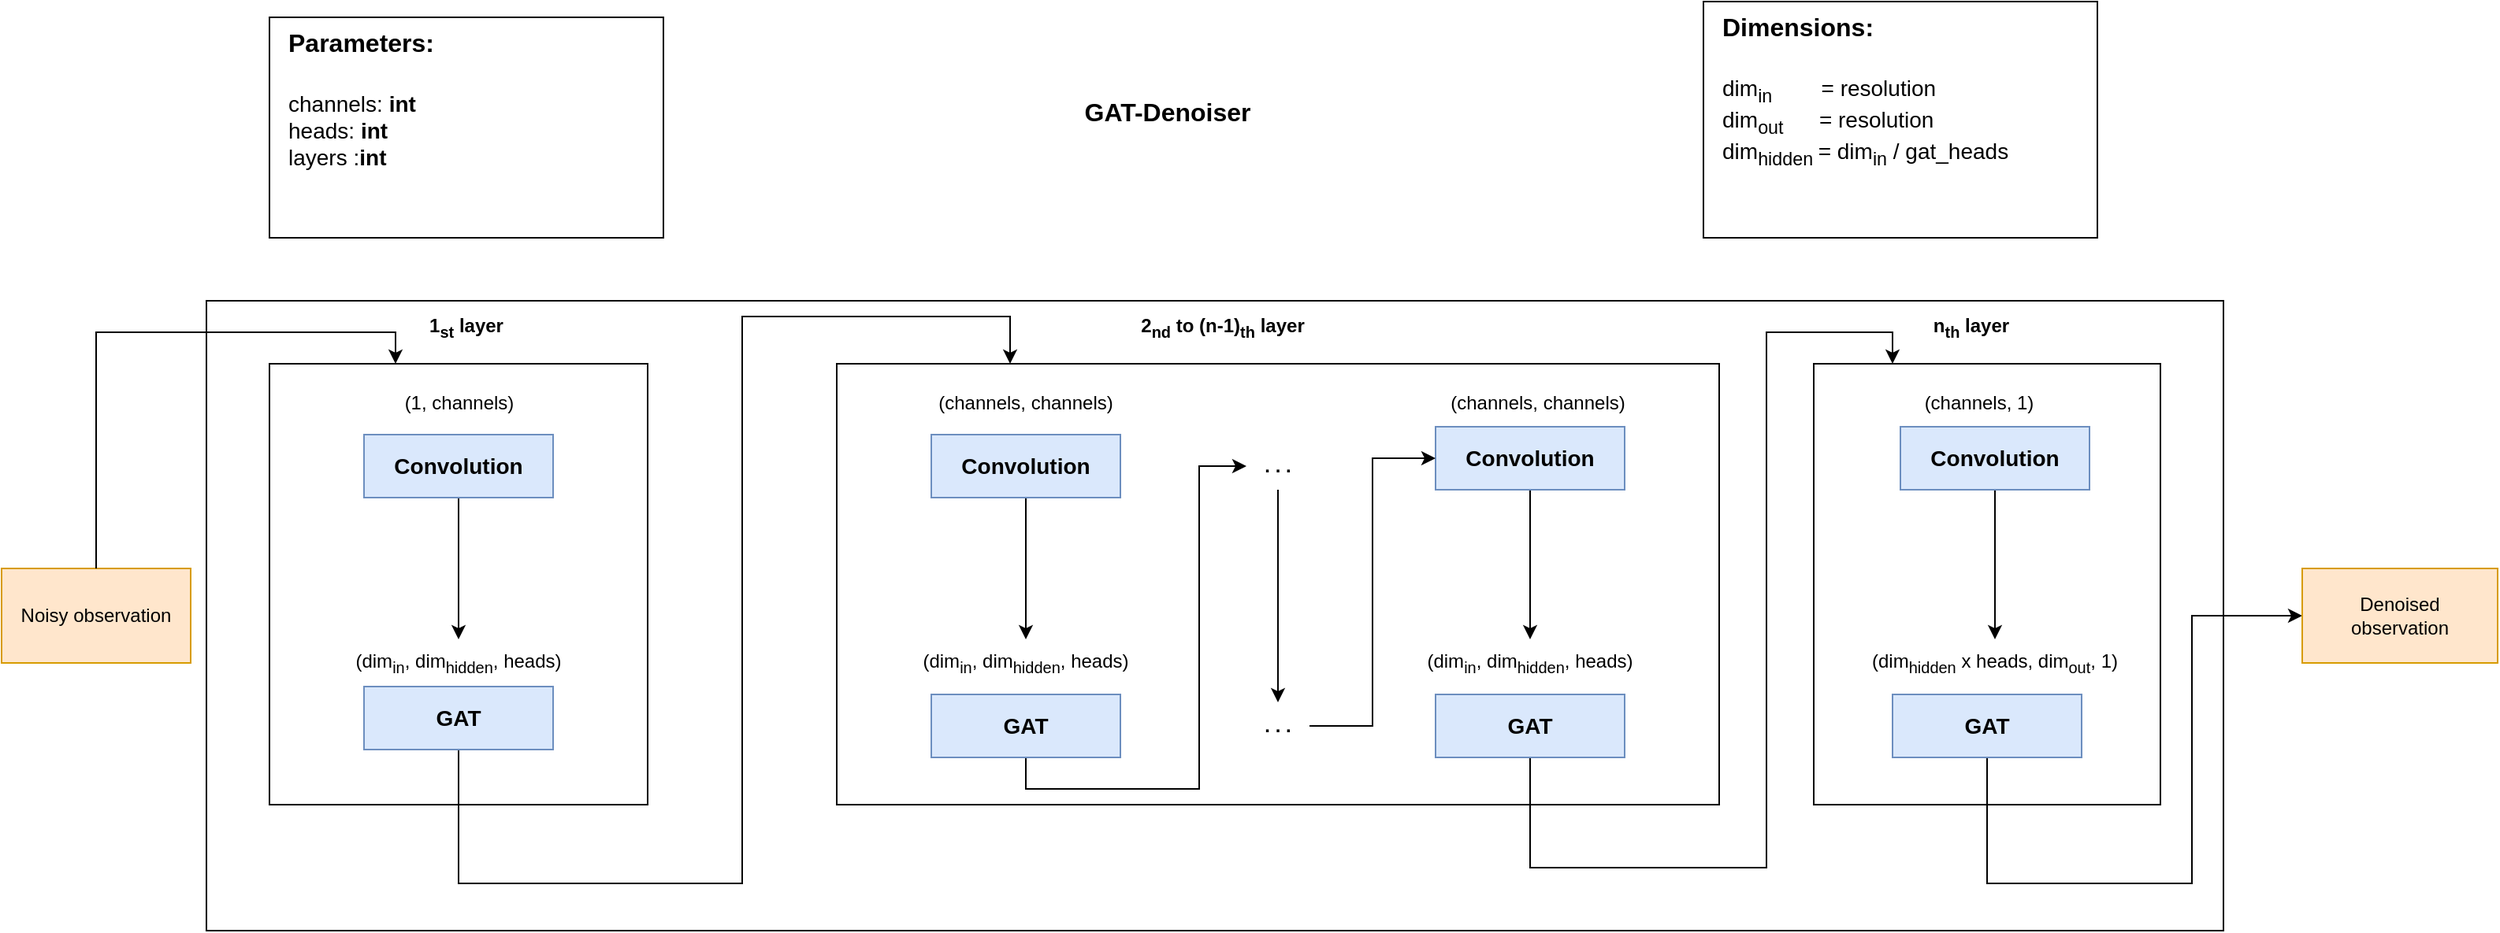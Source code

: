 <mxfile version="18.0.6" type="device"><diagram id="8o4IQU8atgozhpI6FhKl" name="Seite-1"><mxGraphModel dx="2171" dy="1289" grid="1" gridSize="10" guides="1" tooltips="1" connect="1" arrows="1" fold="1" page="1" pageScale="1" pageWidth="827" pageHeight="1169" math="0" shadow="0"><root><mxCell id="0"/><mxCell id="1" parent="0"/><mxCell id="Wvv0bufDl9MSIbwtCYLC-3" value="" style="rounded=0;whiteSpace=wrap;html=1;fillColor=none;" parent="1" vertex="1"><mxGeometry x="200" y="320" width="1280" height="400" as="geometry"/></mxCell><mxCell id="Wvv0bufDl9MSIbwtCYLC-25" value="" style="rounded=0;whiteSpace=wrap;html=1;fillColor=none;" parent="1" vertex="1"><mxGeometry x="600" y="360" width="560" height="280" as="geometry"/></mxCell><mxCell id="Wvv0bufDl9MSIbwtCYLC-1" value="" style="rounded=0;whiteSpace=wrap;html=1;fillColor=none;" parent="1" vertex="1"><mxGeometry x="240" y="360" width="240" height="280" as="geometry"/></mxCell><mxCell id="Wvv0bufDl9MSIbwtCYLC-4" value="GAT-Denoiser" style="text;html=1;strokeColor=none;fillColor=none;align=center;verticalAlign=middle;whiteSpace=wrap;rounded=0;fontStyle=1;fontSize=16;" parent="1" vertex="1"><mxGeometry x="710" y="180" width="200" height="40" as="geometry"/></mxCell><mxCell id="Wvv0bufDl9MSIbwtCYLC-5" value="Noisy observation" style="rounded=0;whiteSpace=wrap;html=1;fillColor=#ffe6cc;strokeColor=#d79b00;" parent="1" vertex="1"><mxGeometry x="70" y="490" width="120" height="60" as="geometry"/></mxCell><mxCell id="Wvv0bufDl9MSIbwtCYLC-10" value="" style="endArrow=classic;html=1;rounded=0;" parent="1" source="Wvv0bufDl9MSIbwtCYLC-5" edge="1"><mxGeometry width="50" height="50" relative="1" as="geometry"><mxPoint x="560" y="550" as="sourcePoint"/><mxPoint x="320" y="360" as="targetPoint"/><Array as="points"><mxPoint x="130" y="340"/><mxPoint x="320" y="340"/></Array></mxGeometry></mxCell><mxCell id="Wvv0bufDl9MSIbwtCYLC-14" value="&lt;font style=&quot;font-size: 12px;&quot;&gt;&lt;b&gt;1&lt;sub&gt;st&lt;/sub&gt; layer&lt;/b&gt;&lt;/font&gt;" style="text;html=1;strokeColor=none;fillColor=none;align=center;verticalAlign=middle;whiteSpace=wrap;rounded=0;fontSize=16;" parent="1" vertex="1"><mxGeometry x="335" y="320" width="60" height="30" as="geometry"/></mxCell><mxCell id="Wvv0bufDl9MSIbwtCYLC-26" value="&lt;font style=&quot;font-size: 12px;&quot;&gt;&lt;b&gt;2&lt;sub&gt;nd&lt;/sub&gt;&amp;nbsp;to (n-1)&lt;sub&gt;th&lt;/sub&gt; layer&lt;/b&gt;&lt;/font&gt;" style="text;html=1;strokeColor=none;fillColor=none;align=center;verticalAlign=middle;whiteSpace=wrap;rounded=0;fontSize=16;" parent="1" vertex="1"><mxGeometry x="790" y="320" width="110" height="30" as="geometry"/></mxCell><mxCell id="Wvv0bufDl9MSIbwtCYLC-28" value="&lt;font style=&quot;font-size: 12px;&quot;&gt;&lt;b&gt;n&lt;sub&gt;th&lt;/sub&gt; layer&lt;/b&gt;&lt;/font&gt;" style="text;html=1;strokeColor=none;fillColor=none;align=center;verticalAlign=middle;whiteSpace=wrap;rounded=0;fontSize=16;" parent="1" vertex="1"><mxGeometry x="1290" y="320" width="60" height="30" as="geometry"/></mxCell><mxCell id="Wvv0bufDl9MSIbwtCYLC-29" value="(1, channels)" style="text;html=1;strokeColor=none;fillColor=none;align=center;verticalAlign=middle;whiteSpace=wrap;rounded=0;" parent="1" vertex="1"><mxGeometry x="308" y="370" width="105" height="30" as="geometry"/></mxCell><mxCell id="bRcNRSETIaI-KsjDQm5--48" value="" style="edgeStyle=orthogonalEdgeStyle;rounded=0;orthogonalLoop=1;jettySize=auto;html=1;fontSize=16;" edge="1" parent="1" source="Wvv0bufDl9MSIbwtCYLC-6" target="bRcNRSETIaI-KsjDQm5--40"><mxGeometry relative="1" as="geometry"/></mxCell><mxCell id="Wvv0bufDl9MSIbwtCYLC-6" value="Convolution" style="rounded=0;whiteSpace=wrap;html=1;fillColor=#dae8fc;strokeColor=#6c8ebf;fontStyle=1;fontSize=14;verticalAlign=middle;" parent="1" vertex="1"><mxGeometry x="300" y="405" width="120" height="40" as="geometry"/></mxCell><mxCell id="bRcNRSETIaI-KsjDQm5--11" value="" style="rounded=0;whiteSpace=wrap;html=1;fontSize=14;align=left;" vertex="1" parent="1"><mxGeometry x="240" y="140" width="250" height="140" as="geometry"/></mxCell><mxCell id="bRcNRSETIaI-KsjDQm5--12" value="&lt;span style=&quot;color: rgb(0, 0, 0); font-family: Helvetica; font-size: 16px; font-style: normal; font-variant-ligatures: normal; font-variant-caps: normal; letter-spacing: normal; orphans: 2; text-align: left; text-indent: 0px; text-transform: none; widows: 2; word-spacing: 0px; -webkit-text-stroke-width: 0px; text-decoration-thickness: initial; text-decoration-style: initial; text-decoration-color: initial; float: none; display: inline !important; background-color: rgb(255, 255, 255);&quot;&gt;Parameters:&lt;/span&gt;" style="text;whiteSpace=wrap;html=1;fontSize=16;fontStyle=1" vertex="1" parent="1"><mxGeometry x="250" y="140" width="180" height="30" as="geometry"/></mxCell><mxCell id="bRcNRSETIaI-KsjDQm5--13" value="channels: &lt;b&gt;int&lt;/b&gt;&lt;br&gt;heads: &lt;b&gt;int&lt;/b&gt;&lt;br&gt;layers :&lt;b&gt;int&lt;br&gt;&lt;br&gt;&lt;/b&gt;" style="text;whiteSpace=wrap;html=1;fontSize=14;" vertex="1" parent="1"><mxGeometry x="250" y="180" width="200" height="60" as="geometry"/></mxCell><mxCell id="bRcNRSETIaI-KsjDQm5--14" value="" style="rounded=0;whiteSpace=wrap;html=1;fontSize=14;align=left;fillColor=default;strokeColor=default;gradientColor=none;" vertex="1" parent="1"><mxGeometry x="1150" y="130" width="250" height="150" as="geometry"/></mxCell><mxCell id="bRcNRSETIaI-KsjDQm5--15" value="&lt;span style=&quot;color: rgb(0, 0, 0); font-family: Helvetica; font-size: 16px; font-style: normal; font-variant-ligatures: normal; font-variant-caps: normal; letter-spacing: normal; orphans: 2; text-align: left; text-indent: 0px; text-transform: none; widows: 2; word-spacing: 0px; -webkit-text-stroke-width: 0px; text-decoration-thickness: initial; text-decoration-style: initial; text-decoration-color: initial; float: none; display: inline !important; background-color: rgb(255, 255, 255);&quot;&gt;Dimensions:&lt;/span&gt;" style="text;whiteSpace=wrap;html=1;fontSize=16;fontStyle=1" vertex="1" parent="1"><mxGeometry x="1160" y="130" width="180" height="30" as="geometry"/></mxCell><mxCell id="bRcNRSETIaI-KsjDQm5--16" value="&lt;span style=&quot;background-color: rgb(255, 255, 255);&quot;&gt;&lt;span style=&quot;color: rgb(0, 0, 0); font-family: Helvetica; font-size: 14px; font-style: normal; font-variant-ligatures: normal; font-variant-caps: normal; font-weight: 400; letter-spacing: normal; orphans: 2; text-align: left; text-indent: 0px; text-transform: none; widows: 2; word-spacing: 0px; -webkit-text-stroke-width: 0px; text-decoration-thickness: initial; text-decoration-style: initial; text-decoration-color: initial; float: none; display: inline !important;&quot;&gt;dim&lt;sub style=&quot;&quot;&gt;in&lt;/sub&gt;&amp;nbsp; &amp;nbsp; &amp;nbsp; &amp;nbsp; = resolution&lt;/span&gt;&lt;br style=&quot;color: rgb(0, 0, 0); font-family: Helvetica; font-size: 14px; font-style: normal; font-variant-ligatures: normal; font-variant-caps: normal; font-weight: 400; letter-spacing: normal; orphans: 2; text-align: left; text-indent: 0px; text-transform: none; widows: 2; word-spacing: 0px; -webkit-text-stroke-width: 0px; text-decoration-thickness: initial; text-decoration-style: initial; text-decoration-color: initial;&quot;&gt;&lt;span style=&quot;color: rgb(0, 0, 0); font-family: Helvetica; font-size: 14px; font-style: normal; font-variant-ligatures: normal; font-variant-caps: normal; font-weight: 400; letter-spacing: normal; orphans: 2; text-align: left; text-indent: 0px; text-transform: none; widows: 2; word-spacing: 0px; -webkit-text-stroke-width: 0px; text-decoration-thickness: initial; text-decoration-style: initial; text-decoration-color: initial; float: none; display: inline !important;&quot;&gt;dim&lt;sub&gt;out&amp;nbsp; &amp;nbsp; &amp;nbsp; &amp;nbsp;&lt;/sub&gt;= resolution&lt;/span&gt;&lt;br style=&quot;color: rgb(0, 0, 0); font-family: Helvetica; font-size: 14px; font-style: normal; font-variant-ligatures: normal; font-variant-caps: normal; font-weight: 400; letter-spacing: normal; orphans: 2; text-align: left; text-indent: 0px; text-transform: none; widows: 2; word-spacing: 0px; -webkit-text-stroke-width: 0px; text-decoration-thickness: initial; text-decoration-style: initial; text-decoration-color: initial;&quot;&gt;&lt;/span&gt;&lt;span style=&quot;color: rgb(0, 0, 0); font-family: Helvetica; font-size: 14px; font-style: normal; font-variant-ligatures: normal; font-variant-caps: normal; font-weight: 400; letter-spacing: normal; orphans: 2; text-align: left; text-indent: 0px; text-transform: none; widows: 2; word-spacing: 0px; -webkit-text-stroke-width: 0px; text-decoration-thickness: initial; text-decoration-style: initial; text-decoration-color: initial; float: none; display: inline !important;&quot;&gt;&lt;span style=&quot;background-color: rgb(255, 255, 255);&quot;&gt;dim&lt;sub style=&quot;&quot;&gt;hidden&amp;nbsp;&lt;/sub&gt;= dim&lt;sub style=&quot;&quot;&gt;in&lt;/sub&gt; / gat_heads&lt;br&gt;&lt;/span&gt;&lt;br&gt;&lt;/span&gt;" style="text;whiteSpace=wrap;html=1;fontSize=14;fillColor=none;" vertex="1" parent="1"><mxGeometry x="1160" y="170" width="230" height="60" as="geometry"/></mxCell><mxCell id="bRcNRSETIaI-KsjDQm5--66" value="" style="edgeStyle=orthogonalEdgeStyle;rounded=0;orthogonalLoop=1;jettySize=auto;html=1;fontSize=12;" edge="1" parent="1" source="bRcNRSETIaI-KsjDQm5--20" target="bRcNRSETIaI-KsjDQm5--65"><mxGeometry relative="1" as="geometry"><Array as="points"><mxPoint x="360" y="690"/><mxPoint x="540" y="690"/><mxPoint x="540" y="330"/><mxPoint x="710" y="330"/></Array></mxGeometry></mxCell><mxCell id="bRcNRSETIaI-KsjDQm5--20" value="GAT" style="rounded=0;whiteSpace=wrap;html=1;fillColor=#dae8fc;strokeColor=#6c8ebf;fontStyle=1;fontSize=14;" vertex="1" parent="1"><mxGeometry x="300" y="565" width="120" height="40" as="geometry"/></mxCell><mxCell id="bRcNRSETIaI-KsjDQm5--63" value="" style="edgeStyle=orthogonalEdgeStyle;rounded=0;orthogonalLoop=1;jettySize=auto;html=1;fontSize=12;" edge="1" parent="1" source="bRcNRSETIaI-KsjDQm5--21" target="bRcNRSETIaI-KsjDQm5--44"><mxGeometry relative="1" as="geometry"/></mxCell><mxCell id="bRcNRSETIaI-KsjDQm5--21" value="Convolution" style="rounded=0;whiteSpace=wrap;html=1;fillColor=#dae8fc;strokeColor=#6c8ebf;fontStyle=1;fontSize=14;verticalAlign=middle;" vertex="1" parent="1"><mxGeometry x="660" y="405" width="120" height="40" as="geometry"/></mxCell><mxCell id="bRcNRSETIaI-KsjDQm5--30" value="" style="rounded=0;whiteSpace=wrap;html=1;fillColor=none;" vertex="1" parent="1"><mxGeometry x="1220" y="360" width="220" height="280" as="geometry"/></mxCell><mxCell id="bRcNRSETIaI-KsjDQm5--37" value="(channels, channels)" style="text;html=1;strokeColor=none;fillColor=none;align=center;verticalAlign=middle;whiteSpace=wrap;rounded=0;" vertex="1" parent="1"><mxGeometry x="625" y="370" width="190" height="30" as="geometry"/></mxCell><mxCell id="bRcNRSETIaI-KsjDQm5--39" value="(channels, channels)" style="text;html=1;strokeColor=none;fillColor=none;align=center;verticalAlign=middle;whiteSpace=wrap;rounded=0;" vertex="1" parent="1"><mxGeometry x="950" y="370" width="190" height="30" as="geometry"/></mxCell><mxCell id="bRcNRSETIaI-KsjDQm5--40" value="(dim&lt;sub&gt;in&lt;/sub&gt;, dim&lt;sub&gt;hidden&lt;/sub&gt;, heads)" style="text;html=1;strokeColor=none;fillColor=none;align=center;verticalAlign=middle;whiteSpace=wrap;rounded=0;" vertex="1" parent="1"><mxGeometry x="265" y="535" width="190" height="30" as="geometry"/></mxCell><mxCell id="bRcNRSETIaI-KsjDQm5--42" value="(dim&lt;sub&gt;hidden&lt;/sub&gt; x heads, dim&lt;sub&gt;out&lt;/sub&gt;, 1)" style="text;html=1;strokeColor=none;fillColor=none;align=center;verticalAlign=middle;whiteSpace=wrap;rounded=0;fontSize=12;" vertex="1" parent="1"><mxGeometry x="1230" y="535" width="210" height="30" as="geometry"/></mxCell><mxCell id="bRcNRSETIaI-KsjDQm5--44" value="(dim&lt;sub&gt;in&lt;/sub&gt;, dim&lt;sub&gt;hidden&lt;/sub&gt;, heads)" style="text;html=1;strokeColor=none;fillColor=none;align=center;verticalAlign=middle;whiteSpace=wrap;rounded=0;" vertex="1" parent="1"><mxGeometry x="625" y="535" width="190" height="30" as="geometry"/></mxCell><mxCell id="bRcNRSETIaI-KsjDQm5--45" value="(channels, 1)" style="text;html=1;strokeColor=none;fillColor=none;align=center;verticalAlign=middle;whiteSpace=wrap;rounded=0;" vertex="1" parent="1"><mxGeometry x="1230" y="370" width="190" height="30" as="geometry"/></mxCell><mxCell id="bRcNRSETIaI-KsjDQm5--46" value="(dim&lt;sub&gt;in&lt;/sub&gt;, dim&lt;sub&gt;hidden&lt;/sub&gt;, heads)" style="text;html=1;strokeColor=none;fillColor=none;align=center;verticalAlign=middle;whiteSpace=wrap;rounded=0;" vertex="1" parent="1"><mxGeometry x="945" y="535" width="190" height="30" as="geometry"/></mxCell><mxCell id="bRcNRSETIaI-KsjDQm5--69" value="" style="edgeStyle=orthogonalEdgeStyle;rounded=0;orthogonalLoop=1;jettySize=auto;html=1;fontSize=12;exitX=0.5;exitY=1;exitDx=0;exitDy=0;" edge="1" parent="1" source="bRcNRSETIaI-KsjDQm5--57" target="bRcNRSETIaI-KsjDQm5--67"><mxGeometry relative="1" as="geometry"><Array as="points"><mxPoint x="720" y="630"/><mxPoint x="830" y="630"/><mxPoint x="830" y="425"/></Array></mxGeometry></mxCell><mxCell id="bRcNRSETIaI-KsjDQm5--57" value="GAT" style="rounded=0;whiteSpace=wrap;html=1;fillColor=#dae8fc;strokeColor=#6c8ebf;fontStyle=1;fontSize=14;" vertex="1" parent="1"><mxGeometry x="660" y="570" width="120" height="40" as="geometry"/></mxCell><mxCell id="bRcNRSETIaI-KsjDQm5--64" value="" style="edgeStyle=orthogonalEdgeStyle;rounded=0;orthogonalLoop=1;jettySize=auto;html=1;fontSize=12;" edge="1" parent="1" source="bRcNRSETIaI-KsjDQm5--58" target="bRcNRSETIaI-KsjDQm5--46"><mxGeometry relative="1" as="geometry"/></mxCell><mxCell id="bRcNRSETIaI-KsjDQm5--58" value="Convolution" style="rounded=0;whiteSpace=wrap;html=1;fillColor=#dae8fc;strokeColor=#6c8ebf;fontStyle=1;fontSize=14;verticalAlign=middle;" vertex="1" parent="1"><mxGeometry x="980" y="400" width="120" height="40" as="geometry"/></mxCell><mxCell id="bRcNRSETIaI-KsjDQm5--75" value="" style="edgeStyle=orthogonalEdgeStyle;rounded=0;orthogonalLoop=1;jettySize=auto;html=1;fontSize=12;" edge="1" parent="1" source="bRcNRSETIaI-KsjDQm5--60"><mxGeometry relative="1" as="geometry"><mxPoint x="1270" y="360" as="targetPoint"/><Array as="points"><mxPoint x="1040" y="680"/><mxPoint x="1190" y="680"/><mxPoint x="1190" y="340"/><mxPoint x="1270" y="340"/><mxPoint x="1270" y="360"/></Array></mxGeometry></mxCell><mxCell id="bRcNRSETIaI-KsjDQm5--60" value="GAT" style="rounded=0;whiteSpace=wrap;html=1;fillColor=#dae8fc;strokeColor=#6c8ebf;fontStyle=1;fontSize=14;" vertex="1" parent="1"><mxGeometry x="980" y="570" width="120" height="40" as="geometry"/></mxCell><mxCell id="bRcNRSETIaI-KsjDQm5--76" value="" style="edgeStyle=orthogonalEdgeStyle;rounded=0;orthogonalLoop=1;jettySize=auto;html=1;fontSize=12;" edge="1" parent="1" source="bRcNRSETIaI-KsjDQm5--61" target="bRcNRSETIaI-KsjDQm5--42"><mxGeometry relative="1" as="geometry"/></mxCell><mxCell id="bRcNRSETIaI-KsjDQm5--61" value="Convolution" style="rounded=0;whiteSpace=wrap;html=1;fillColor=#dae8fc;strokeColor=#6c8ebf;fontStyle=1;fontSize=14;verticalAlign=middle;" vertex="1" parent="1"><mxGeometry x="1275" y="400" width="120" height="40" as="geometry"/></mxCell><mxCell id="bRcNRSETIaI-KsjDQm5--79" value="" style="edgeStyle=orthogonalEdgeStyle;rounded=0;orthogonalLoop=1;jettySize=auto;html=1;fontSize=12;" edge="1" parent="1" source="bRcNRSETIaI-KsjDQm5--62" target="bRcNRSETIaI-KsjDQm5--78"><mxGeometry relative="1" as="geometry"><Array as="points"><mxPoint x="1330" y="690"/><mxPoint x="1460" y="690"/><mxPoint x="1460" y="520"/></Array></mxGeometry></mxCell><mxCell id="bRcNRSETIaI-KsjDQm5--62" value="GAT" style="rounded=0;whiteSpace=wrap;html=1;fillColor=#dae8fc;strokeColor=#6c8ebf;fontStyle=1;fontSize=14;" vertex="1" parent="1"><mxGeometry x="1270" y="570" width="120" height="40" as="geometry"/></mxCell><mxCell id="bRcNRSETIaI-KsjDQm5--65" value="" style="shape=waypoint;sketch=0;size=6;pointerEvents=1;points=[];fillColor=none;resizable=0;rotatable=0;perimeter=centerPerimeter;snapToPoint=1;fontSize=14;strokeColor=none;rounded=0;fontStyle=1;" vertex="1" parent="1"><mxGeometry x="690" y="340" width="40" height="40" as="geometry"/></mxCell><mxCell id="bRcNRSETIaI-KsjDQm5--72" value="" style="edgeStyle=orthogonalEdgeStyle;rounded=0;orthogonalLoop=1;jettySize=auto;html=1;fontSize=12;" edge="1" parent="1" source="bRcNRSETIaI-KsjDQm5--67" target="bRcNRSETIaI-KsjDQm5--71"><mxGeometry relative="1" as="geometry"/></mxCell><mxCell id="bRcNRSETIaI-KsjDQm5--67" value="&lt;b&gt;. . .&lt;/b&gt;" style="text;html=1;strokeColor=none;fillColor=none;align=center;verticalAlign=middle;whiteSpace=wrap;rounded=0;fontSize=12;" vertex="1" parent="1"><mxGeometry x="860" y="410" width="40" height="30" as="geometry"/></mxCell><mxCell id="bRcNRSETIaI-KsjDQm5--73" value="" style="edgeStyle=orthogonalEdgeStyle;rounded=0;orthogonalLoop=1;jettySize=auto;html=1;fontSize=12;entryX=0;entryY=0.5;entryDx=0;entryDy=0;" edge="1" parent="1" source="bRcNRSETIaI-KsjDQm5--71" target="bRcNRSETIaI-KsjDQm5--58"><mxGeometry relative="1" as="geometry"/></mxCell><mxCell id="bRcNRSETIaI-KsjDQm5--71" value="&lt;b&gt;. . .&lt;/b&gt;" style="text;html=1;strokeColor=none;fillColor=none;align=center;verticalAlign=middle;whiteSpace=wrap;rounded=0;fontSize=12;" vertex="1" parent="1"><mxGeometry x="860" y="575" width="40" height="30" as="geometry"/></mxCell><mxCell id="bRcNRSETIaI-KsjDQm5--74" value="" style="shape=waypoint;sketch=0;size=6;pointerEvents=1;points=[];fillColor=none;resizable=0;rotatable=0;perimeter=centerPerimeter;snapToPoint=1;fontSize=14;strokeColor=none;rounded=0;fontStyle=1;" vertex="1" parent="1"><mxGeometry x="1290" y="340" width="40" height="40" as="geometry"/></mxCell><mxCell id="bRcNRSETIaI-KsjDQm5--77" value="Denoised &lt;br&gt;observation" style="rounded=0;whiteSpace=wrap;html=1;fillColor=#ffe6cc;strokeColor=#d79b00;" vertex="1" parent="1"><mxGeometry x="1530" y="490" width="124" height="60" as="geometry"/></mxCell><mxCell id="bRcNRSETIaI-KsjDQm5--78" value="" style="shape=waypoint;sketch=0;size=6;pointerEvents=1;points=[];fillColor=none;resizable=0;rotatable=0;perimeter=centerPerimeter;snapToPoint=1;fontSize=14;strokeColor=none;rounded=0;fontStyle=1;" vertex="1" parent="1"><mxGeometry x="1510" y="500" width="40" height="40" as="geometry"/></mxCell></root></mxGraphModel></diagram></mxfile>